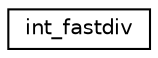digraph "Graphical Class Hierarchy"
{
  edge [fontname="Helvetica",fontsize="10",labelfontname="Helvetica",labelfontsize="10"];
  node [fontname="Helvetica",fontsize="10",shape=record];
  rankdir="LR";
  Node0 [label="int_fastdiv",height=0.2,width=0.4,color="black", fillcolor="white", style="filled",URL="$classint__fastdiv.html"];
}
